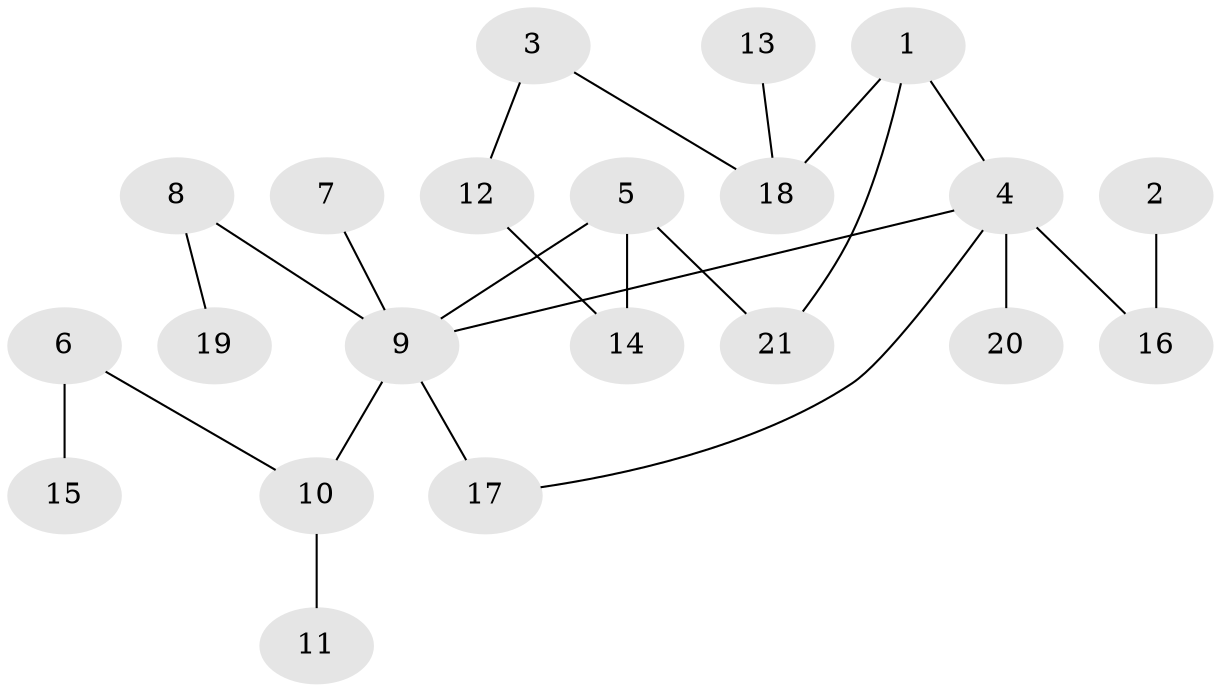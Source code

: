 // original degree distribution, {3: 0.15384615384615385, 8: 0.019230769230769232, 6: 0.019230769230769232, 1: 0.46153846153846156, 4: 0.038461538461538464, 5: 0.038461538461538464, 2: 0.2692307692307692}
// Generated by graph-tools (version 1.1) at 2025/36/03/04/25 23:36:14]
// undirected, 21 vertices, 23 edges
graph export_dot {
  node [color=gray90,style=filled];
  1;
  2;
  3;
  4;
  5;
  6;
  7;
  8;
  9;
  10;
  11;
  12;
  13;
  14;
  15;
  16;
  17;
  18;
  19;
  20;
  21;
  1 -- 4 [weight=1.0];
  1 -- 18 [weight=1.0];
  1 -- 21 [weight=1.0];
  2 -- 16 [weight=1.0];
  3 -- 12 [weight=1.0];
  3 -- 18 [weight=1.0];
  4 -- 9 [weight=1.0];
  4 -- 16 [weight=1.0];
  4 -- 17 [weight=1.0];
  4 -- 20 [weight=1.0];
  5 -- 9 [weight=1.0];
  5 -- 14 [weight=1.0];
  5 -- 21 [weight=1.0];
  6 -- 10 [weight=1.0];
  6 -- 15 [weight=1.0];
  7 -- 9 [weight=1.0];
  8 -- 9 [weight=1.0];
  8 -- 19 [weight=1.0];
  9 -- 10 [weight=1.0];
  9 -- 17 [weight=1.0];
  10 -- 11 [weight=1.0];
  12 -- 14 [weight=1.0];
  13 -- 18 [weight=1.0];
}
